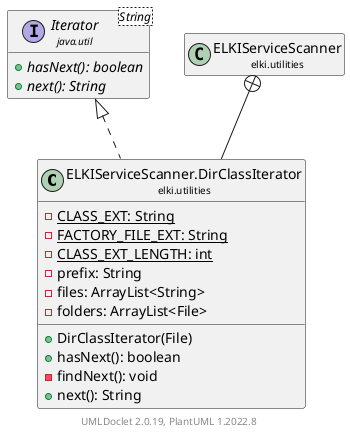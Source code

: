 @startuml
    remove .*\.(Instance|Par|Parameterizer|Factory)$
    set namespaceSeparator none
    hide empty fields
    hide empty methods

    class "<size:14>ELKIServiceScanner.DirClassIterator\n<size:10>elki.utilities" as elki.utilities.ELKIServiceScanner.DirClassIterator [[ELKIServiceScanner.DirClassIterator.html]] {
        {static} -CLASS_EXT: String
        {static} -FACTORY_FILE_EXT: String
        {static} -CLASS_EXT_LENGTH: int
        -prefix: String
        -files: ArrayList<String>
        -folders: ArrayList<File>
        +DirClassIterator(File)
        +hasNext(): boolean
        -findNext(): void
        +next(): String
    }

    interface "<size:14>Iterator\n<size:10>java.util" as java.util.Iterator<String> {
        {abstract} +hasNext(): boolean
        {abstract} +next(): String
    }
    class "<size:14>ELKIServiceScanner\n<size:10>elki.utilities" as elki.utilities.ELKIServiceScanner [[ELKIServiceScanner.html]]

    java.util.Iterator <|.. elki.utilities.ELKIServiceScanner.DirClassIterator
    elki.utilities.ELKIServiceScanner +-- elki.utilities.ELKIServiceScanner.DirClassIterator

    center footer UMLDoclet 2.0.19, PlantUML 1.2022.8
@enduml
